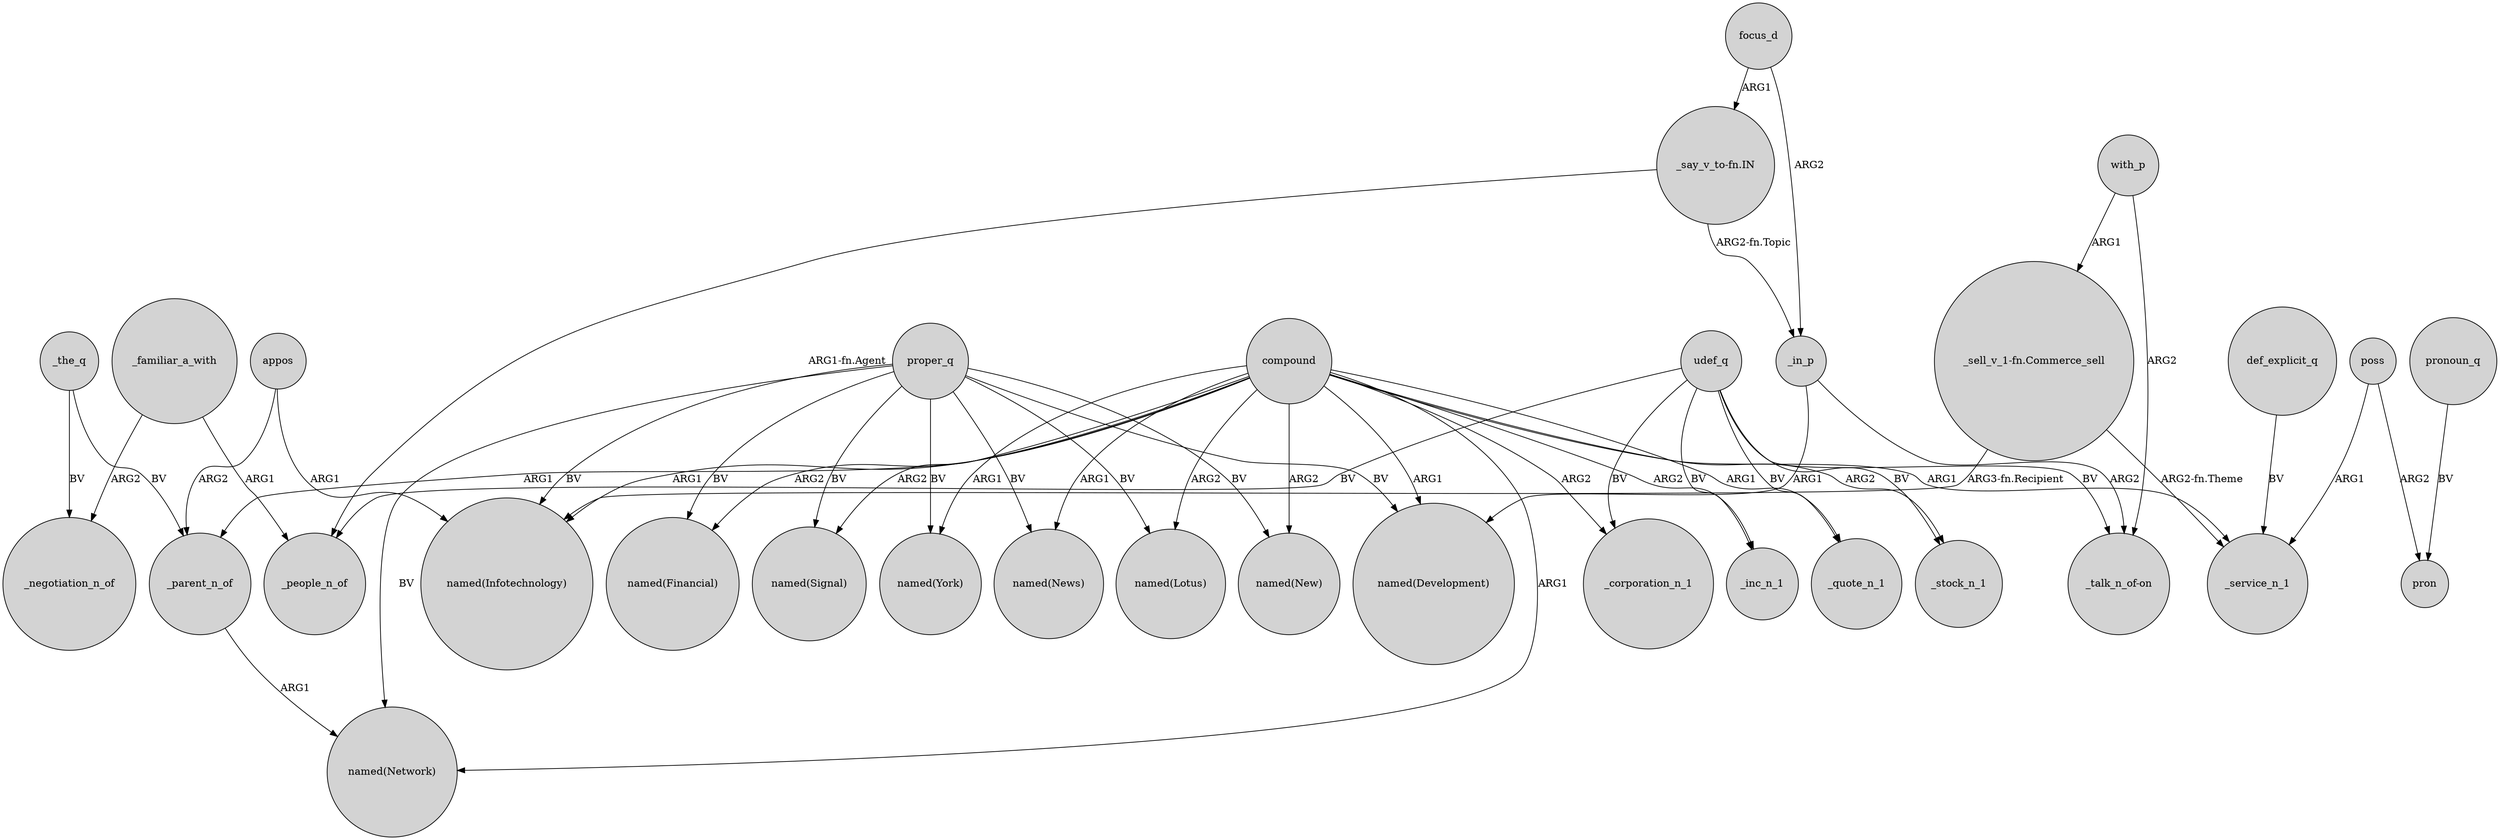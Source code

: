 digraph {
	node [shape=circle style=filled]
	_in_p -> "_talk_n_of-on" [label=ARG2]
	compound -> "named(News)" [label=ARG1]
	_the_q -> _negotiation_n_of [label=BV]
	"_say_v_to-fn.IN" -> _in_p [label="ARG2-fn.Topic"]
	udef_q -> _inc_n_1 [label=BV]
	compound -> "named(New)" [label=ARG2]
	compound -> "named(Lotus)" [label=ARG2]
	poss -> pron [label=ARG2]
	_parent_n_of -> "named(Network)" [label=ARG1]
	udef_q -> _people_n_of [label=BV]
	_the_q -> _parent_n_of [label=BV]
	"_sell_v_1-fn.Commerce_sell" -> "named(Infotechnology)" [label="ARG3-fn.Recipient"]
	poss -> _service_n_1 [label=ARG1]
	proper_q -> "named(New)" [label=BV]
	proper_q -> "named(Development)" [label=BV]
	compound -> "named(Financial)" [label=ARG2]
	_familiar_a_with -> _people_n_of [label=ARG1]
	proper_q -> "named(Lotus)" [label=BV]
	compound -> _corporation_n_1 [label=ARG2]
	proper_q -> "named(Signal)" [label=BV]
	compound -> _parent_n_of [label=ARG1]
	proper_q -> "named(News)" [label=BV]
	compound -> _stock_n_1 [label=ARG2]
	pronoun_q -> pron [label=BV]
	udef_q -> _corporation_n_1 [label=BV]
	compound -> "named(Signal)" [label=ARG2]
	proper_q -> "named(Infotechnology)" [label=BV]
	compound -> "named(Network)" [label=ARG1]
	with_p -> "_talk_n_of-on" [label=ARG2]
	udef_q -> _stock_n_1 [label=BV]
	compound -> "named(York)" [label=ARG1]
	proper_q -> "named(Financial)" [label=BV]
	appos -> _parent_n_of [label=ARG2]
	udef_q -> "_talk_n_of-on" [label=BV]
	_familiar_a_with -> _negotiation_n_of [label=ARG2]
	udef_q -> _quote_n_1 [label=BV]
	with_p -> "_sell_v_1-fn.Commerce_sell" [label=ARG1]
	compound -> "named(Infotechnology)" [label=ARG1]
	appos -> "named(Infotechnology)" [label=ARG1]
	proper_q -> "named(Network)" [label=BV]
	"_sell_v_1-fn.Commerce_sell" -> _service_n_1 [label="ARG2-fn.Theme"]
	"_say_v_to-fn.IN" -> _people_n_of [label="ARG1-fn.Agent"]
	_in_p -> "named(Development)" [label=ARG1]
	def_explicit_q -> _service_n_1 [label=BV]
	compound -> "named(Development)" [label=ARG1]
	proper_q -> "named(York)" [label=BV]
	compound -> _service_n_1 [label=ARG1]
	compound -> _inc_n_1 [label=ARG2]
	focus_d -> _in_p [label=ARG2]
	focus_d -> "_say_v_to-fn.IN" [label=ARG1]
	compound -> _quote_n_1 [label=ARG1]
}
